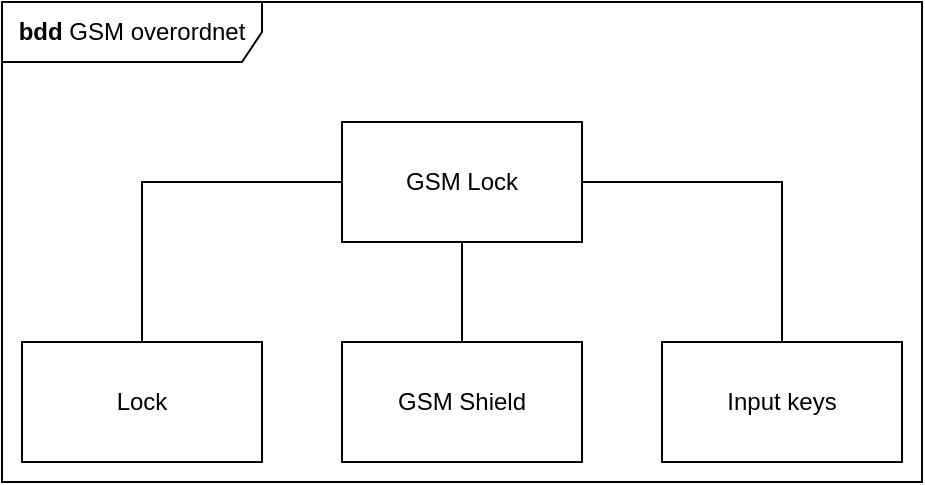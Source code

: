 <mxfile version="13.0.3" type="device" pages="2"><diagram id="CQkbAkIpDMEpMGCSf2K-" name="Overordnet bdd"><mxGraphModel dx="1264" dy="592" grid="1" gridSize="10" guides="1" tooltips="1" connect="1" arrows="1" fold="1" page="1" pageScale="1" pageWidth="827" pageHeight="1169" math="0" shadow="0"><root><mxCell id="0"/><mxCell id="1" parent="0"/><mxCell id="GVGmFSFYKeHy75qK0DZJ-10" value="&lt;b&gt;bdd&lt;/b&gt;&amp;nbsp;GSM overordnet" style="shape=umlFrame;whiteSpace=wrap;html=1;width=130;height=30;" parent="1" vertex="1"><mxGeometry x="190" y="110" width="460" height="240" as="geometry"/></mxCell><mxCell id="GVGmFSFYKeHy75qK0DZJ-2" style="edgeStyle=orthogonalEdgeStyle;rounded=0;orthogonalLoop=1;jettySize=auto;html=1;endArrow=none;endFill=0;" parent="1" source="GVGmFSFYKeHy75qK0DZJ-1" target="GVGmFSFYKeHy75qK0DZJ-3" edge="1"><mxGeometry relative="1" as="geometry"><mxPoint x="420" y="240" as="targetPoint"/></mxGeometry></mxCell><mxCell id="GVGmFSFYKeHy75qK0DZJ-8" style="edgeStyle=orthogonalEdgeStyle;rounded=0;orthogonalLoop=1;jettySize=auto;html=1;endArrow=none;endFill=0;" parent="1" source="GVGmFSFYKeHy75qK0DZJ-1" target="GVGmFSFYKeHy75qK0DZJ-7" edge="1"><mxGeometry relative="1" as="geometry"><Array as="points"><mxPoint x="580" y="200"/></Array></mxGeometry></mxCell><mxCell id="GVGmFSFYKeHy75qK0DZJ-9" style="edgeStyle=orthogonalEdgeStyle;rounded=0;orthogonalLoop=1;jettySize=auto;html=1;endArrow=none;endFill=0;" parent="1" source="GVGmFSFYKeHy75qK0DZJ-1" target="GVGmFSFYKeHy75qK0DZJ-6" edge="1"><mxGeometry relative="1" as="geometry"><Array as="points"><mxPoint x="260" y="200"/></Array></mxGeometry></mxCell><mxCell id="GVGmFSFYKeHy75qK0DZJ-1" value="GSM Lock" style="rounded=0;whiteSpace=wrap;html=1;" parent="1" vertex="1"><mxGeometry x="360" y="170" width="120" height="60" as="geometry"/></mxCell><mxCell id="GVGmFSFYKeHy75qK0DZJ-3" value="GSM Shield" style="rounded=0;whiteSpace=wrap;html=1;" parent="1" vertex="1"><mxGeometry x="360" y="280" width="120" height="60" as="geometry"/></mxCell><mxCell id="GVGmFSFYKeHy75qK0DZJ-6" value="Lock" style="rounded=0;whiteSpace=wrap;html=1;" parent="1" vertex="1"><mxGeometry x="200" y="280" width="120" height="60" as="geometry"/></mxCell><mxCell id="GVGmFSFYKeHy75qK0DZJ-7" value="Input keys" style="rounded=0;whiteSpace=wrap;html=1;" parent="1" vertex="1"><mxGeometry x="520" y="280" width="120" height="60" as="geometry"/></mxCell></root></mxGraphModel></diagram><diagram id="o5GnWt1hqFw0keiGoHgH" name="Page-2"><mxGraphModel dx="509" dy="599" grid="1" gridSize="10" guides="1" tooltips="1" connect="1" arrows="1" fold="1" page="1" pageScale="1" pageWidth="827" pageHeight="1169" math="0" shadow="0"><root><mxCell id="IdBKicZRaXz-drMV29Td-0"/><mxCell id="IdBKicZRaXz-drMV29Td-1" parent="IdBKicZRaXz-drMV29Td-0"/><mxCell id="IdBKicZRaXz-drMV29Td-2" value="" style="shape=ellipse;html=1;fillColor=#000000;fontSize=18;fontColor=#ffffff;" vertex="1" parent="IdBKicZRaXz-drMV29Td-1"><mxGeometry x="80" y="80" width="30" height="30" as="geometry"/></mxCell><mxCell id="IdBKicZRaXz-drMV29Td-3" value="" style="rounded=1;whiteSpace=wrap;html=1;" vertex="1" parent="IdBKicZRaXz-drMV29Td-1"><mxGeometry x="80" y="160" width="120" height="60" as="geometry"/></mxCell></root></mxGraphModel></diagram></mxfile>
